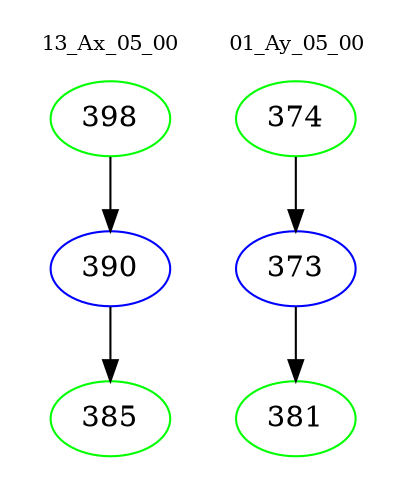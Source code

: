 digraph{
subgraph cluster_0 {
color = white
label = "13_Ax_05_00";
fontsize=10;
T0_398 [label="398", color="green"]
T0_398 -> T0_390 [color="black"]
T0_390 [label="390", color="blue"]
T0_390 -> T0_385 [color="black"]
T0_385 [label="385", color="green"]
}
subgraph cluster_1 {
color = white
label = "01_Ay_05_00";
fontsize=10;
T1_374 [label="374", color="green"]
T1_374 -> T1_373 [color="black"]
T1_373 [label="373", color="blue"]
T1_373 -> T1_381 [color="black"]
T1_381 [label="381", color="green"]
}
}
